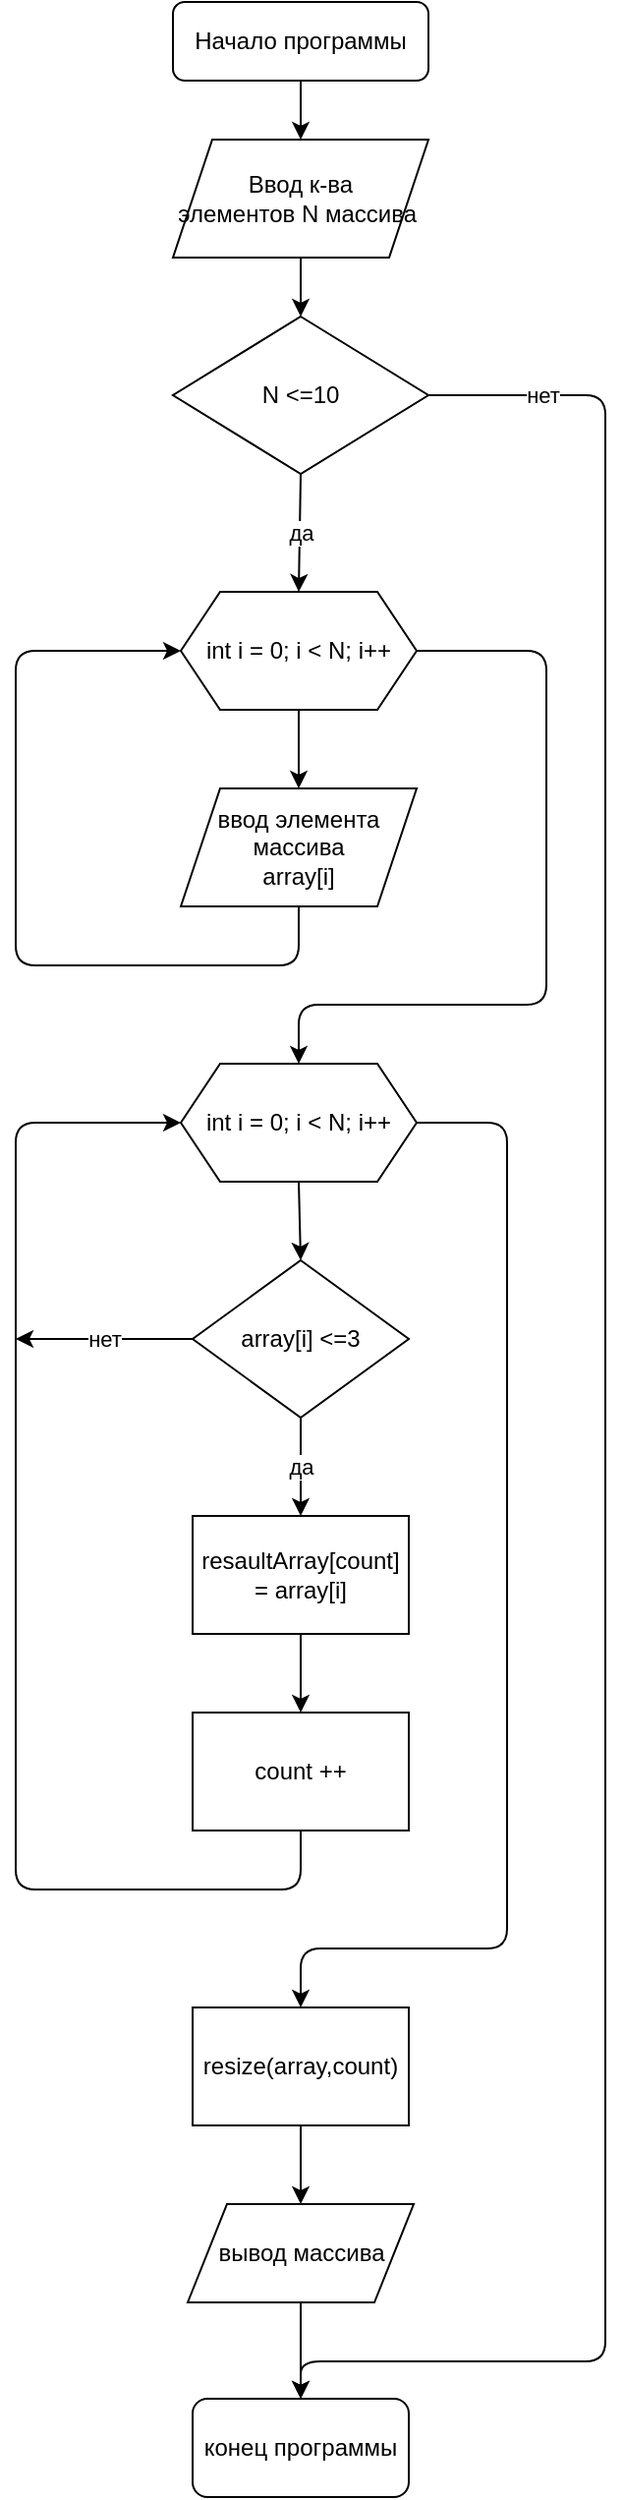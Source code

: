<mxfile>
    <diagram id="P1zWX6Q-p0ujKEuxqs6x" name="Страница 1">
        <mxGraphModel dx="890" dy="1516" grid="1" gridSize="10" guides="1" tooltips="1" connect="1" arrows="1" fold="1" page="1" pageScale="1" pageWidth="827" pageHeight="1169" math="0" shadow="0">
            <root>
                <mxCell id="0"/>
                <mxCell id="1" parent="0"/>
                <mxCell id="4" style="edgeStyle=none;html=1;exitX=0.5;exitY=1;exitDx=0;exitDy=0;entryX=0.5;entryY=0;entryDx=0;entryDy=0;" parent="1" source="2" target="3" edge="1">
                    <mxGeometry relative="1" as="geometry"/>
                </mxCell>
                <mxCell id="2" value="Начало программы" style="rounded=1;whiteSpace=wrap;html=1;" parent="1" vertex="1">
                    <mxGeometry x="350" y="-100" width="130" height="40" as="geometry"/>
                </mxCell>
                <mxCell id="31" style="edgeStyle=none;html=1;exitX=0.5;exitY=1;exitDx=0;exitDy=0;entryX=0.5;entryY=0;entryDx=0;entryDy=0;" parent="1" source="3" target="28" edge="1">
                    <mxGeometry relative="1" as="geometry"/>
                </mxCell>
                <mxCell id="3" value="Ввод к-ва &lt;br&gt;элементов N массива&amp;nbsp;" style="shape=parallelogram;perimeter=parallelogramPerimeter;whiteSpace=wrap;html=1;fixedSize=1;" parent="1" vertex="1">
                    <mxGeometry x="350" y="-30" width="130" height="60" as="geometry"/>
                </mxCell>
                <mxCell id="9" style="edgeStyle=none;html=1;exitX=0.5;exitY=1;exitDx=0;exitDy=0;entryX=0.5;entryY=0;entryDx=0;entryDy=0;" parent="1" source="5" target="7" edge="1">
                    <mxGeometry relative="1" as="geometry"/>
                </mxCell>
                <mxCell id="12" style="edgeStyle=none;html=1;exitX=1;exitY=0.5;exitDx=0;exitDy=0;entryX=0.5;entryY=0;entryDx=0;entryDy=0;" parent="1" source="5" target="11" edge="1">
                    <mxGeometry relative="1" as="geometry">
                        <Array as="points">
                            <mxPoint x="540" y="230"/>
                            <mxPoint x="540" y="410"/>
                            <mxPoint x="414" y="410"/>
                        </Array>
                    </mxGeometry>
                </mxCell>
                <mxCell id="5" value="int i = 0; i &amp;lt; N; i++" style="shape=hexagon;perimeter=hexagonPerimeter2;whiteSpace=wrap;html=1;fixedSize=1;" parent="1" vertex="1">
                    <mxGeometry x="354" y="200" width="120" height="60" as="geometry"/>
                </mxCell>
                <mxCell id="10" style="edgeStyle=none;html=1;exitX=0.5;exitY=1;exitDx=0;exitDy=0;entryX=0;entryY=0.5;entryDx=0;entryDy=0;" parent="1" source="7" target="5" edge="1">
                    <mxGeometry relative="1" as="geometry">
                        <mxPoint x="390" y="410" as="targetPoint"/>
                        <Array as="points">
                            <mxPoint x="414" y="390"/>
                            <mxPoint x="340" y="390"/>
                            <mxPoint x="270" y="390"/>
                            <mxPoint x="270" y="230"/>
                        </Array>
                    </mxGeometry>
                </mxCell>
                <mxCell id="7" value="ввод элемента массива&lt;br&gt;array[i]" style="shape=parallelogram;perimeter=parallelogramPerimeter;whiteSpace=wrap;html=1;fixedSize=1;" parent="1" vertex="1">
                    <mxGeometry x="354" y="300" width="120" height="60" as="geometry"/>
                </mxCell>
                <mxCell id="14" style="edgeStyle=none;html=1;exitX=0.5;exitY=1;exitDx=0;exitDy=0;entryX=0.5;entryY=0;entryDx=0;entryDy=0;" parent="1" source="11" target="13" edge="1">
                    <mxGeometry relative="1" as="geometry"/>
                </mxCell>
                <mxCell id="36" style="edgeStyle=none;html=1;exitX=1;exitY=0.5;exitDx=0;exitDy=0;entryX=0.5;entryY=0;entryDx=0;entryDy=0;" edge="1" parent="1" source="11" target="35">
                    <mxGeometry relative="1" as="geometry">
                        <Array as="points">
                            <mxPoint x="520" y="470"/>
                            <mxPoint x="520" y="700"/>
                            <mxPoint x="520" y="890"/>
                            <mxPoint x="415" y="890"/>
                        </Array>
                    </mxGeometry>
                </mxCell>
                <mxCell id="11" value="int i = 0; i &amp;lt; N; i++" style="shape=hexagon;perimeter=hexagonPerimeter2;whiteSpace=wrap;html=1;fixedSize=1;" parent="1" vertex="1">
                    <mxGeometry x="354" y="440" width="120" height="60" as="geometry"/>
                </mxCell>
                <mxCell id="16" value="да" style="edgeStyle=none;html=1;exitX=0.5;exitY=1;exitDx=0;exitDy=0;entryX=0.5;entryY=0;entryDx=0;entryDy=0;" parent="1" source="13" edge="1">
                    <mxGeometry relative="1" as="geometry">
                        <mxPoint x="415" y="670" as="targetPoint"/>
                        <Array as="points">
                            <mxPoint x="415" y="640"/>
                        </Array>
                    </mxGeometry>
                </mxCell>
                <mxCell id="18" value="нет" style="edgeStyle=none;html=1;exitX=0;exitY=0.5;exitDx=0;exitDy=0;" parent="1" source="13" edge="1">
                    <mxGeometry relative="1" as="geometry">
                        <mxPoint x="270" y="580" as="targetPoint"/>
                    </mxGeometry>
                </mxCell>
                <mxCell id="13" value="array[i] &amp;lt;=3" style="rhombus;whiteSpace=wrap;html=1;" parent="1" vertex="1">
                    <mxGeometry x="360" y="540" width="110" height="80" as="geometry"/>
                </mxCell>
                <mxCell id="17" style="edgeStyle=none;html=1;entryX=0;entryY=0.5;entryDx=0;entryDy=0;exitX=0.5;exitY=1;exitDx=0;exitDy=0;" parent="1" target="11" edge="1" source="33">
                    <mxGeometry relative="1" as="geometry">
                        <mxPoint x="354" y="850" as="sourcePoint"/>
                        <Array as="points">
                            <mxPoint x="415" y="860"/>
                            <mxPoint x="270" y="860"/>
                            <mxPoint x="270" y="760"/>
                            <mxPoint x="270" y="470"/>
                        </Array>
                    </mxGeometry>
                </mxCell>
                <mxCell id="19" value="конец программы" style="rounded=1;whiteSpace=wrap;html=1;" parent="1" vertex="1">
                    <mxGeometry x="360" y="1119" width="110" height="50" as="geometry"/>
                </mxCell>
                <mxCell id="34" style="edgeStyle=none;html=1;exitX=0.5;exitY=1;exitDx=0;exitDy=0;entryX=0.5;entryY=0;entryDx=0;entryDy=0;" edge="1" parent="1" source="21" target="33">
                    <mxGeometry relative="1" as="geometry"/>
                </mxCell>
                <mxCell id="21" value="resaultArray[count] = array[i]" style="rounded=0;whiteSpace=wrap;html=1;" parent="1" vertex="1">
                    <mxGeometry x="360" y="670" width="110" height="60" as="geometry"/>
                </mxCell>
                <mxCell id="23" style="edgeStyle=none;html=1;exitX=0.5;exitY=1;exitDx=0;exitDy=0;entryX=0.5;entryY=0;entryDx=0;entryDy=0;" parent="1" source="22" target="19" edge="1">
                    <mxGeometry relative="1" as="geometry"/>
                </mxCell>
                <mxCell id="22" value="вывод массива" style="shape=parallelogram;perimeter=parallelogramPerimeter;whiteSpace=wrap;html=1;fixedSize=1;" parent="1" vertex="1">
                    <mxGeometry x="357.5" y="1020" width="115" height="50" as="geometry"/>
                </mxCell>
                <mxCell id="30" value="да" style="edgeStyle=none;html=1;exitX=0.5;exitY=1;exitDx=0;exitDy=0;entryX=0.5;entryY=0;entryDx=0;entryDy=0;" parent="1" source="28" target="5" edge="1">
                    <mxGeometry relative="1" as="geometry"/>
                </mxCell>
                <mxCell id="32" value="нет" style="edgeStyle=none;html=1;exitX=1;exitY=0.5;exitDx=0;exitDy=0;entryX=0.5;entryY=0;entryDx=0;entryDy=0;" parent="1" source="28" target="19" edge="1">
                    <mxGeometry x="-0.908" relative="1" as="geometry">
                        <mxPoint x="580" y="910" as="targetPoint"/>
                        <Array as="points">
                            <mxPoint x="570" y="100"/>
                            <mxPoint x="570" y="1100"/>
                            <mxPoint x="415" y="1100"/>
                        </Array>
                        <mxPoint as="offset"/>
                    </mxGeometry>
                </mxCell>
                <mxCell id="28" value="N &amp;lt;=10" style="rhombus;whiteSpace=wrap;html=1;" parent="1" vertex="1">
                    <mxGeometry x="350" y="60" width="130" height="80" as="geometry"/>
                </mxCell>
                <mxCell id="33" value="count ++" style="rounded=0;whiteSpace=wrap;html=1;" vertex="1" parent="1">
                    <mxGeometry x="360" y="770" width="110" height="60" as="geometry"/>
                </mxCell>
                <mxCell id="37" style="edgeStyle=none;html=1;exitX=0.5;exitY=1;exitDx=0;exitDy=0;entryX=0.5;entryY=0;entryDx=0;entryDy=0;" edge="1" parent="1" source="35" target="22">
                    <mxGeometry relative="1" as="geometry"/>
                </mxCell>
                <mxCell id="35" value="resize(array,count)" style="rounded=0;whiteSpace=wrap;html=1;" vertex="1" parent="1">
                    <mxGeometry x="360" y="920" width="110" height="60" as="geometry"/>
                </mxCell>
            </root>
        </mxGraphModel>
    </diagram>
</mxfile>